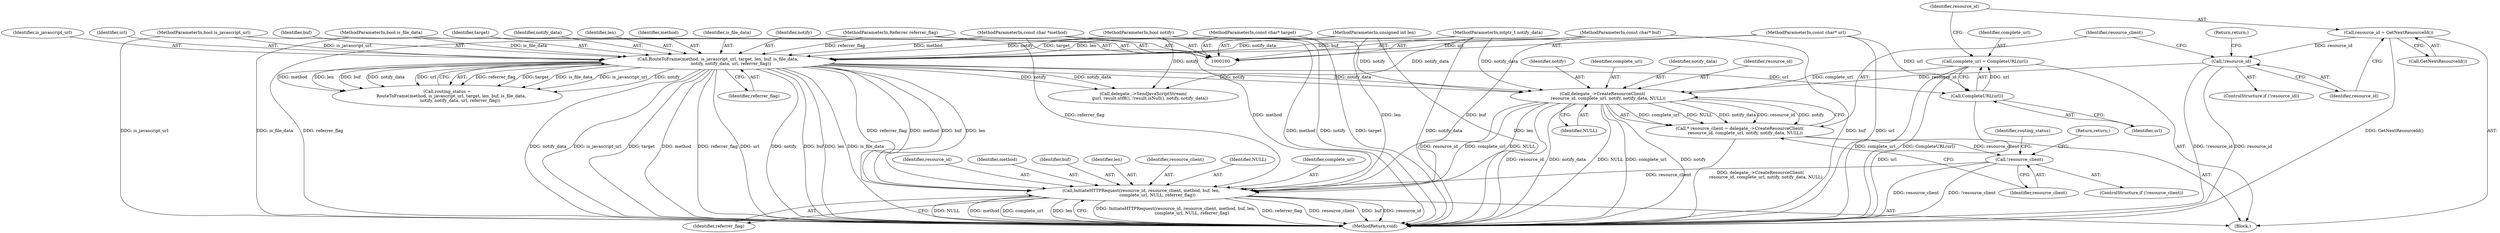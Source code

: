 digraph "1_Chrome_ea3d1d84be3d6f97bf50e76511c9e26af6895533_38@pointer" {
"1000195" [label="(Call,InitiateHTTPRequest(resource_id, resource_client, method, buf, len,\n                        complete_url, NULL, referrer_flag))"];
"1000170" [label="(Call,delegate_->CreateResourceClient(\n        resource_id, complete_url, notify, notify_data, NULL))"];
"1000164" [label="(Call,!resource_id)"];
"1000160" [label="(Call,resource_id = GetNextResourceId())"];
"1000155" [label="(Call,complete_url = CompleteURL(url))"];
"1000157" [label="(Call,CompleteURL(url))"];
"1000116" [label="(Call,RouteToFrame(method, is_javascript_url, target, len, buf, is_file_data,\n                   notify, notify_data, url, referrer_flag))"];
"1000101" [label="(MethodParameterIn,const char *method)"];
"1000102" [label="(MethodParameterIn,bool is_javascript_url)"];
"1000103" [label="(MethodParameterIn,const char* target)"];
"1000104" [label="(MethodParameterIn,unsigned int len)"];
"1000105" [label="(MethodParameterIn,const char* buf)"];
"1000106" [label="(MethodParameterIn,bool is_file_data)"];
"1000107" [label="(MethodParameterIn,bool notify)"];
"1000109" [label="(MethodParameterIn,intptr_t notify_data)"];
"1000108" [label="(MethodParameterIn,const char* url)"];
"1000111" [label="(MethodParameterIn,Referrer referrer_flag)"];
"1000177" [label="(Call,!resource_client)"];
"1000168" [label="(Call,* resource_client = delegate_->CreateResourceClient(\n        resource_id, complete_url, notify, notify_data, NULL))"];
"1000158" [label="(Identifier,url)"];
"1000183" [label="(Identifier,routing_status)"];
"1000198" [label="(Identifier,method)"];
"1000172" [label="(Identifier,complete_url)"];
"1000174" [label="(Identifier,notify_data)"];
"1000163" [label="(ControlStructure,if (!resource_id))"];
"1000199" [label="(Identifier,buf)"];
"1000169" [label="(Identifier,resource_client)"];
"1000106" [label="(MethodParameterIn,bool is_file_data)"];
"1000175" [label="(Identifier,NULL)"];
"1000126" [label="(Identifier,referrer_flag)"];
"1000178" [label="(Identifier,resource_client)"];
"1000200" [label="(Identifier,len)"];
"1000108" [label="(MethodParameterIn,const char* url)"];
"1000122" [label="(Identifier,is_file_data)"];
"1000197" [label="(Identifier,resource_client)"];
"1000123" [label="(Identifier,notify)"];
"1000177" [label="(Call,!resource_client)"];
"1000179" [label="(Return,return;)"];
"1000156" [label="(Identifier,complete_url)"];
"1000118" [label="(Identifier,is_javascript_url)"];
"1000155" [label="(Call,complete_url = CompleteURL(url))"];
"1000195" [label="(Call,InitiateHTTPRequest(resource_id, resource_client, method, buf, len,\n                        complete_url, NULL, referrer_flag))"];
"1000171" [label="(Identifier,resource_id)"];
"1000162" [label="(Call,GetNextResourceId())"];
"1000104" [label="(MethodParameterIn,unsigned int len)"];
"1000102" [label="(MethodParameterIn,bool is_javascript_url)"];
"1000111" [label="(MethodParameterIn,Referrer referrer_flag)"];
"1000165" [label="(Identifier,resource_id)"];
"1000202" [label="(Identifier,NULL)"];
"1000201" [label="(Identifier,complete_url)"];
"1000168" [label="(Call,* resource_client = delegate_->CreateResourceClient(\n        resource_id, complete_url, notify, notify_data, NULL))"];
"1000116" [label="(Call,RouteToFrame(method, is_javascript_url, target, len, buf, is_file_data,\n                   notify, notify_data, url, referrer_flag))"];
"1000107" [label="(MethodParameterIn,bool notify)"];
"1000125" [label="(Identifier,url)"];
"1000105" [label="(MethodParameterIn,const char* buf)"];
"1000121" [label="(Identifier,buf)"];
"1000153" [label="(Block,)"];
"1000114" [label="(Call,routing_status =\n      RouteToFrame(method, is_javascript_url, target, len, buf, is_file_data,\n                   notify, notify_data, url, referrer_flag))"];
"1000120" [label="(Identifier,len)"];
"1000173" [label="(Identifier,notify)"];
"1000103" [label="(MethodParameterIn,const char* target)"];
"1000170" [label="(Call,delegate_->CreateResourceClient(\n        resource_id, complete_url, notify, notify_data, NULL))"];
"1000161" [label="(Identifier,resource_id)"];
"1000166" [label="(Return,return;)"];
"1000164" [label="(Call,!resource_id)"];
"1000157" [label="(Call,CompleteURL(url))"];
"1000117" [label="(Identifier,method)"];
"1000176" [label="(ControlStructure,if (!resource_client))"];
"1000119" [label="(Identifier,target)"];
"1000145" [label="(Call,delegate_->SendJavaScriptStream(\n          gurl, result.utf8(), !result.isNull(), notify, notify_data))"];
"1000109" [label="(MethodParameterIn,intptr_t notify_data)"];
"1000101" [label="(MethodParameterIn,const char *method)"];
"1000196" [label="(Identifier,resource_id)"];
"1000203" [label="(Identifier,referrer_flag)"];
"1000204" [label="(MethodReturn,void)"];
"1000160" [label="(Call,resource_id = GetNextResourceId())"];
"1000124" [label="(Identifier,notify_data)"];
"1000195" -> "1000153"  [label="AST: "];
"1000195" -> "1000203"  [label="CFG: "];
"1000196" -> "1000195"  [label="AST: "];
"1000197" -> "1000195"  [label="AST: "];
"1000198" -> "1000195"  [label="AST: "];
"1000199" -> "1000195"  [label="AST: "];
"1000200" -> "1000195"  [label="AST: "];
"1000201" -> "1000195"  [label="AST: "];
"1000202" -> "1000195"  [label="AST: "];
"1000203" -> "1000195"  [label="AST: "];
"1000204" -> "1000195"  [label="CFG: "];
"1000195" -> "1000204"  [label="DDG: complete_url"];
"1000195" -> "1000204"  [label="DDG: len"];
"1000195" -> "1000204"  [label="DDG: InitiateHTTPRequest(resource_id, resource_client, method, buf, len,\n                        complete_url, NULL, referrer_flag)"];
"1000195" -> "1000204"  [label="DDG: referrer_flag"];
"1000195" -> "1000204"  [label="DDG: resource_client"];
"1000195" -> "1000204"  [label="DDG: buf"];
"1000195" -> "1000204"  [label="DDG: resource_id"];
"1000195" -> "1000204"  [label="DDG: NULL"];
"1000195" -> "1000204"  [label="DDG: method"];
"1000170" -> "1000195"  [label="DDG: resource_id"];
"1000170" -> "1000195"  [label="DDG: complete_url"];
"1000170" -> "1000195"  [label="DDG: NULL"];
"1000177" -> "1000195"  [label="DDG: resource_client"];
"1000116" -> "1000195"  [label="DDG: method"];
"1000116" -> "1000195"  [label="DDG: buf"];
"1000116" -> "1000195"  [label="DDG: len"];
"1000116" -> "1000195"  [label="DDG: referrer_flag"];
"1000101" -> "1000195"  [label="DDG: method"];
"1000105" -> "1000195"  [label="DDG: buf"];
"1000104" -> "1000195"  [label="DDG: len"];
"1000111" -> "1000195"  [label="DDG: referrer_flag"];
"1000170" -> "1000168"  [label="AST: "];
"1000170" -> "1000175"  [label="CFG: "];
"1000171" -> "1000170"  [label="AST: "];
"1000172" -> "1000170"  [label="AST: "];
"1000173" -> "1000170"  [label="AST: "];
"1000174" -> "1000170"  [label="AST: "];
"1000175" -> "1000170"  [label="AST: "];
"1000168" -> "1000170"  [label="CFG: "];
"1000170" -> "1000204"  [label="DDG: complete_url"];
"1000170" -> "1000204"  [label="DDG: notify"];
"1000170" -> "1000204"  [label="DDG: resource_id"];
"1000170" -> "1000204"  [label="DDG: notify_data"];
"1000170" -> "1000204"  [label="DDG: NULL"];
"1000170" -> "1000168"  [label="DDG: complete_url"];
"1000170" -> "1000168"  [label="DDG: NULL"];
"1000170" -> "1000168"  [label="DDG: notify_data"];
"1000170" -> "1000168"  [label="DDG: resource_id"];
"1000170" -> "1000168"  [label="DDG: notify"];
"1000164" -> "1000170"  [label="DDG: resource_id"];
"1000155" -> "1000170"  [label="DDG: complete_url"];
"1000116" -> "1000170"  [label="DDG: notify"];
"1000116" -> "1000170"  [label="DDG: notify_data"];
"1000107" -> "1000170"  [label="DDG: notify"];
"1000109" -> "1000170"  [label="DDG: notify_data"];
"1000164" -> "1000163"  [label="AST: "];
"1000164" -> "1000165"  [label="CFG: "];
"1000165" -> "1000164"  [label="AST: "];
"1000166" -> "1000164"  [label="CFG: "];
"1000169" -> "1000164"  [label="CFG: "];
"1000164" -> "1000204"  [label="DDG: !resource_id"];
"1000164" -> "1000204"  [label="DDG: resource_id"];
"1000160" -> "1000164"  [label="DDG: resource_id"];
"1000160" -> "1000153"  [label="AST: "];
"1000160" -> "1000162"  [label="CFG: "];
"1000161" -> "1000160"  [label="AST: "];
"1000162" -> "1000160"  [label="AST: "];
"1000165" -> "1000160"  [label="CFG: "];
"1000160" -> "1000204"  [label="DDG: GetNextResourceId()"];
"1000155" -> "1000153"  [label="AST: "];
"1000155" -> "1000157"  [label="CFG: "];
"1000156" -> "1000155"  [label="AST: "];
"1000157" -> "1000155"  [label="AST: "];
"1000161" -> "1000155"  [label="CFG: "];
"1000155" -> "1000204"  [label="DDG: CompleteURL(url)"];
"1000155" -> "1000204"  [label="DDG: complete_url"];
"1000157" -> "1000155"  [label="DDG: url"];
"1000157" -> "1000158"  [label="CFG: "];
"1000158" -> "1000157"  [label="AST: "];
"1000157" -> "1000204"  [label="DDG: url"];
"1000116" -> "1000157"  [label="DDG: url"];
"1000108" -> "1000157"  [label="DDG: url"];
"1000116" -> "1000114"  [label="AST: "];
"1000116" -> "1000126"  [label="CFG: "];
"1000117" -> "1000116"  [label="AST: "];
"1000118" -> "1000116"  [label="AST: "];
"1000119" -> "1000116"  [label="AST: "];
"1000120" -> "1000116"  [label="AST: "];
"1000121" -> "1000116"  [label="AST: "];
"1000122" -> "1000116"  [label="AST: "];
"1000123" -> "1000116"  [label="AST: "];
"1000124" -> "1000116"  [label="AST: "];
"1000125" -> "1000116"  [label="AST: "];
"1000126" -> "1000116"  [label="AST: "];
"1000114" -> "1000116"  [label="CFG: "];
"1000116" -> "1000204"  [label="DDG: is_javascript_url"];
"1000116" -> "1000204"  [label="DDG: target"];
"1000116" -> "1000204"  [label="DDG: method"];
"1000116" -> "1000204"  [label="DDG: referrer_flag"];
"1000116" -> "1000204"  [label="DDG: url"];
"1000116" -> "1000204"  [label="DDG: notify"];
"1000116" -> "1000204"  [label="DDG: buf"];
"1000116" -> "1000204"  [label="DDG: len"];
"1000116" -> "1000204"  [label="DDG: is_file_data"];
"1000116" -> "1000204"  [label="DDG: notify_data"];
"1000116" -> "1000114"  [label="DDG: referrer_flag"];
"1000116" -> "1000114"  [label="DDG: target"];
"1000116" -> "1000114"  [label="DDG: is_file_data"];
"1000116" -> "1000114"  [label="DDG: is_javascript_url"];
"1000116" -> "1000114"  [label="DDG: notify"];
"1000116" -> "1000114"  [label="DDG: method"];
"1000116" -> "1000114"  [label="DDG: len"];
"1000116" -> "1000114"  [label="DDG: buf"];
"1000116" -> "1000114"  [label="DDG: notify_data"];
"1000116" -> "1000114"  [label="DDG: url"];
"1000101" -> "1000116"  [label="DDG: method"];
"1000102" -> "1000116"  [label="DDG: is_javascript_url"];
"1000103" -> "1000116"  [label="DDG: target"];
"1000104" -> "1000116"  [label="DDG: len"];
"1000105" -> "1000116"  [label="DDG: buf"];
"1000106" -> "1000116"  [label="DDG: is_file_data"];
"1000107" -> "1000116"  [label="DDG: notify"];
"1000109" -> "1000116"  [label="DDG: notify_data"];
"1000108" -> "1000116"  [label="DDG: url"];
"1000111" -> "1000116"  [label="DDG: referrer_flag"];
"1000116" -> "1000145"  [label="DDG: notify"];
"1000116" -> "1000145"  [label="DDG: notify_data"];
"1000101" -> "1000100"  [label="AST: "];
"1000101" -> "1000204"  [label="DDG: method"];
"1000102" -> "1000100"  [label="AST: "];
"1000102" -> "1000204"  [label="DDG: is_javascript_url"];
"1000103" -> "1000100"  [label="AST: "];
"1000103" -> "1000204"  [label="DDG: target"];
"1000104" -> "1000100"  [label="AST: "];
"1000104" -> "1000204"  [label="DDG: len"];
"1000105" -> "1000100"  [label="AST: "];
"1000105" -> "1000204"  [label="DDG: buf"];
"1000106" -> "1000100"  [label="AST: "];
"1000106" -> "1000204"  [label="DDG: is_file_data"];
"1000107" -> "1000100"  [label="AST: "];
"1000107" -> "1000204"  [label="DDG: notify"];
"1000107" -> "1000145"  [label="DDG: notify"];
"1000109" -> "1000100"  [label="AST: "];
"1000109" -> "1000204"  [label="DDG: notify_data"];
"1000109" -> "1000145"  [label="DDG: notify_data"];
"1000108" -> "1000100"  [label="AST: "];
"1000108" -> "1000204"  [label="DDG: url"];
"1000111" -> "1000100"  [label="AST: "];
"1000111" -> "1000204"  [label="DDG: referrer_flag"];
"1000177" -> "1000176"  [label="AST: "];
"1000177" -> "1000178"  [label="CFG: "];
"1000178" -> "1000177"  [label="AST: "];
"1000179" -> "1000177"  [label="CFG: "];
"1000183" -> "1000177"  [label="CFG: "];
"1000177" -> "1000204"  [label="DDG: resource_client"];
"1000177" -> "1000204"  [label="DDG: !resource_client"];
"1000168" -> "1000177"  [label="DDG: resource_client"];
"1000168" -> "1000153"  [label="AST: "];
"1000169" -> "1000168"  [label="AST: "];
"1000178" -> "1000168"  [label="CFG: "];
"1000168" -> "1000204"  [label="DDG: delegate_->CreateResourceClient(\n        resource_id, complete_url, notify, notify_data, NULL)"];
}
